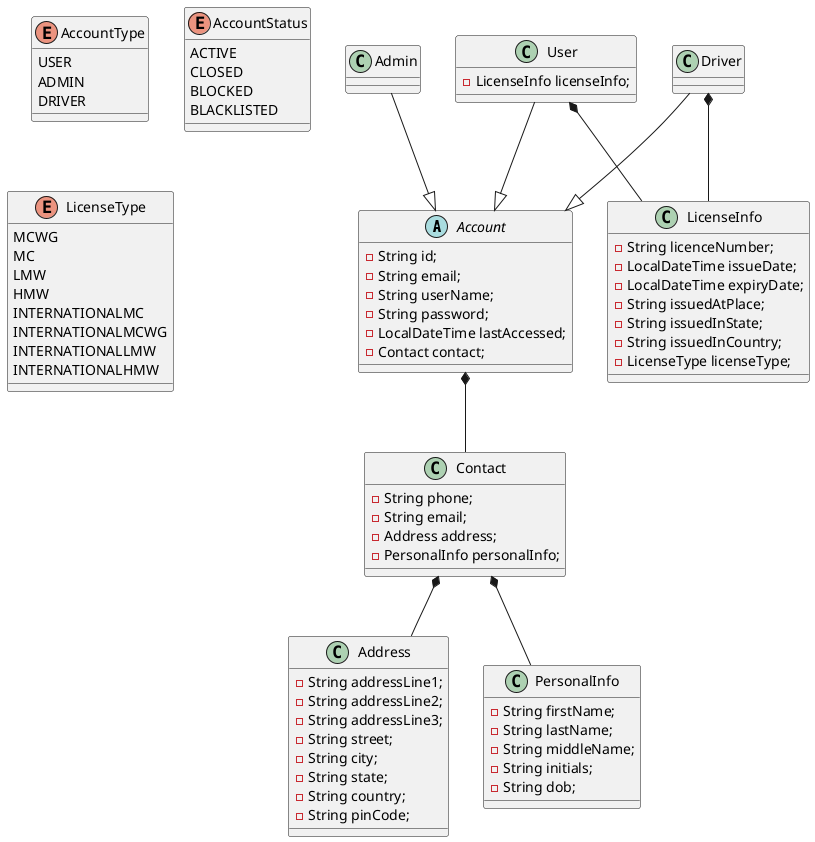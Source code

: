 @startuml

abstract class Account {
    - String id;
    - String email;
    - String userName;
    - String password;
    - LocalDateTime lastAccessed;
    - Contact contact;
}

class Contact {
-String phone;
-String email;
-Address address;
- PersonalInfo personalInfo;
}

class Address {
-String addressLine1;
-String addressLine2;
-String addressLine3;
-String street;
-String city;
-String state;
-String country;
-String pinCode;
}

class PersonalInfo {
   -String firstName;
   -String lastName;
   -String middleName;
   -String initials;
   -String dob;
}
Admin --|> Account
User --|> Account
Driver --|> Account
Account *-- Contact
Contact *-- Address
Contact *-- PersonalInfo
User *-- LicenseInfo
Driver *-- LicenseInfo
enum AccountType {
USER
    ADMIN
    DRIVER
}
class User {
-LicenseInfo licenseInfo;
}
class LicenseInfo {
-String licenceNumber;
-LocalDateTime issueDate;
-LocalDateTime expiryDate;
-String issuedAtPlace;
-String issuedInState;
-String issuedInCountry;
-LicenseType licenseType;
}

enum AccountStatus {
    ACTIVE
    CLOSED
    BLOCKED
    BLACKLISTED
    }

    enum LicenseType {
        MCWG
        MC
        LMW
        HMW
        INTERNATIONALMC
        INTERNATIONALMCWG
        INTERNATIONALLMW
        INTERNATIONALHMW
    }
@enduml